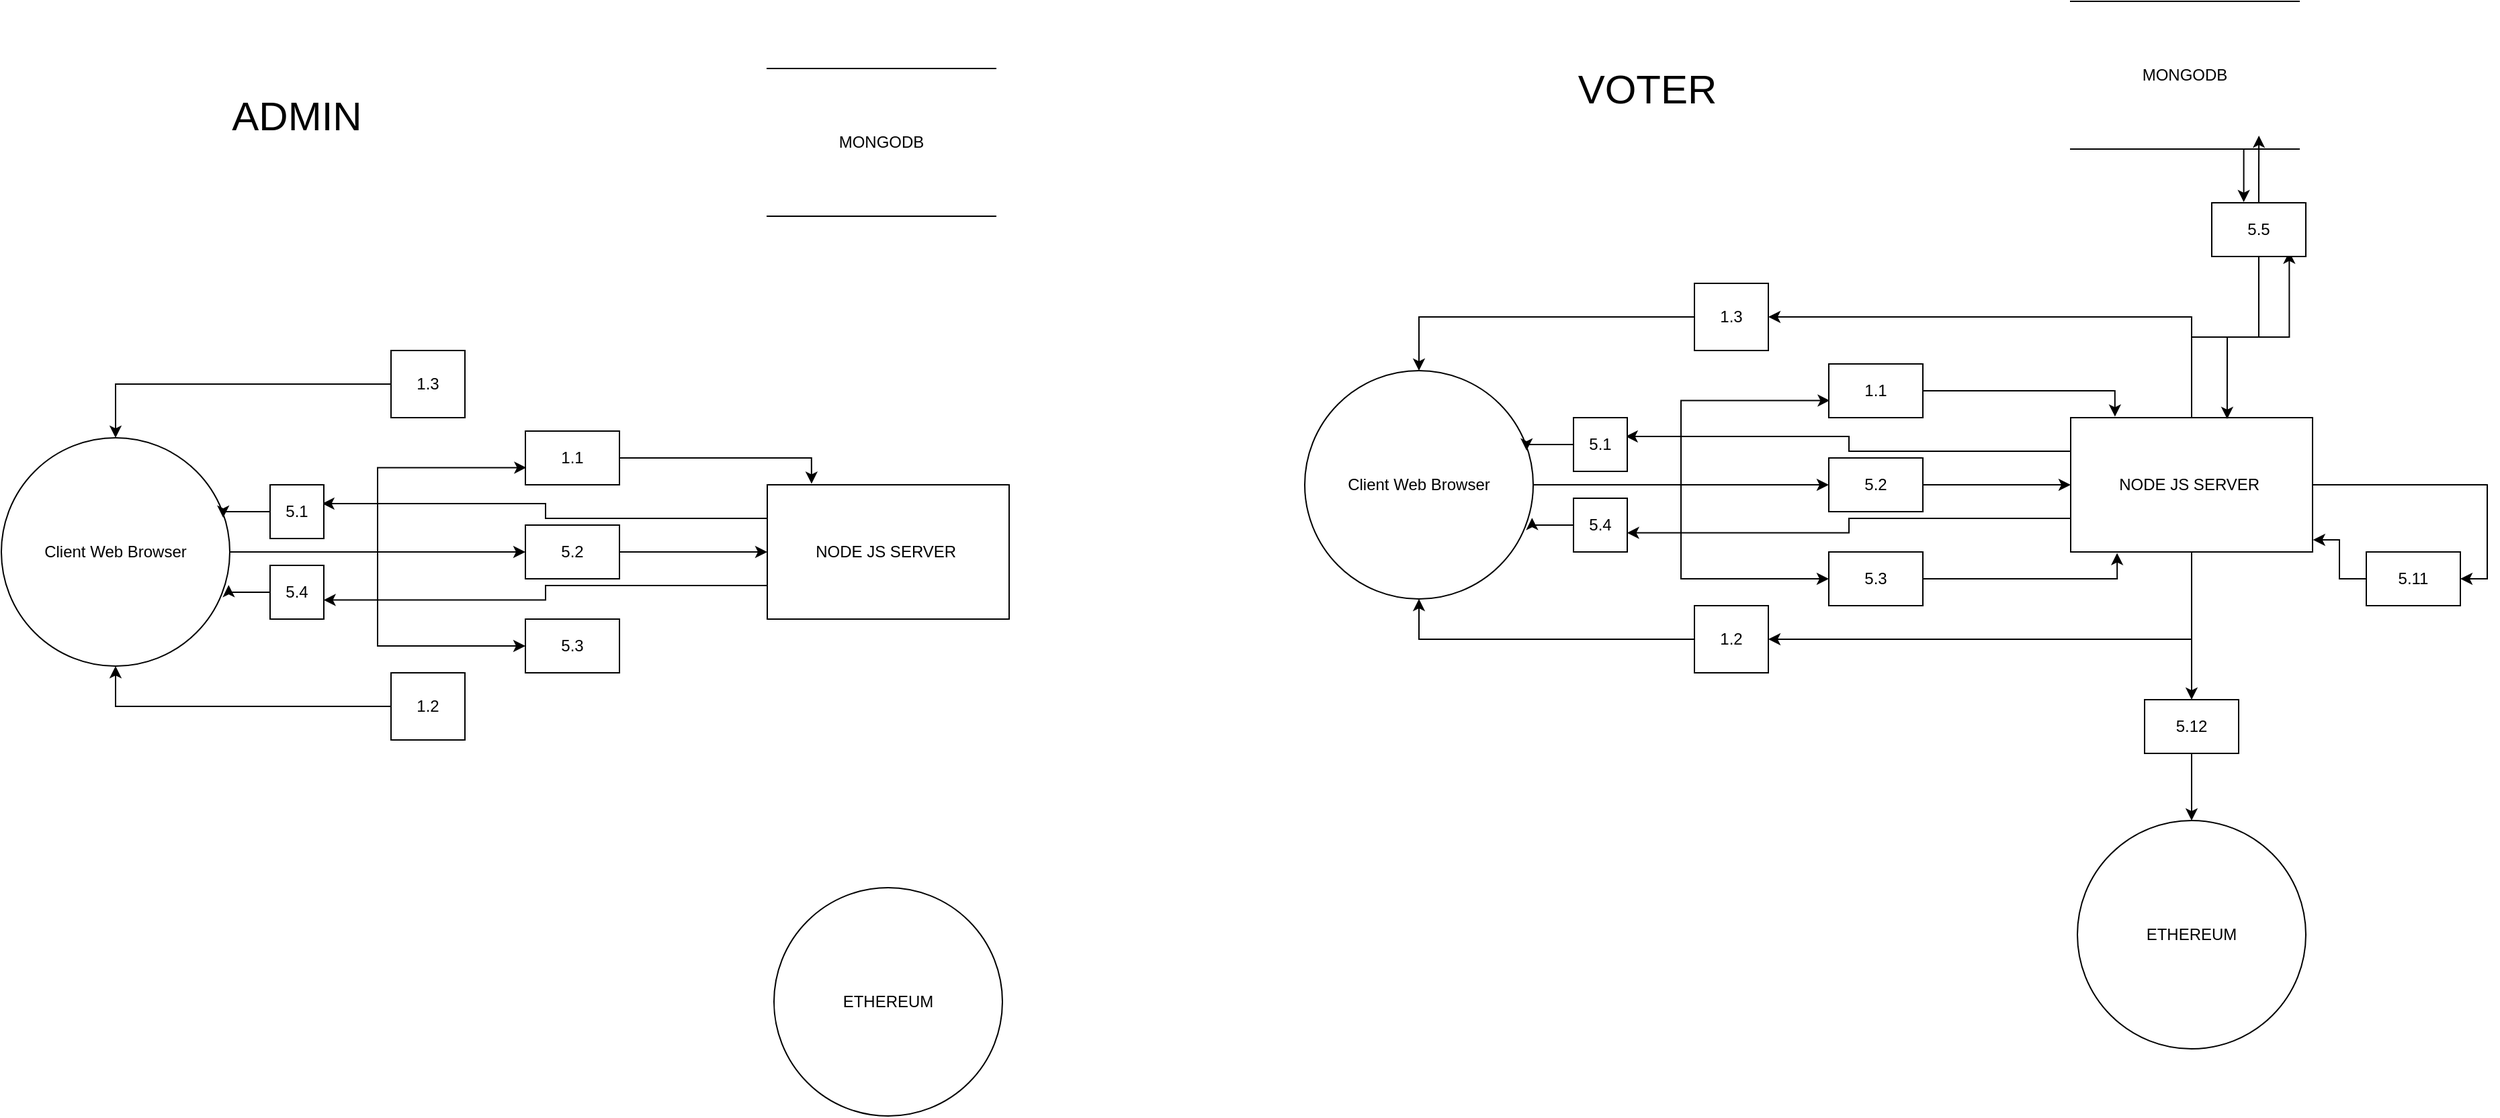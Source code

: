 <mxfile version="24.7.16">
  <diagram name="Page-1" id="lxv5FMv6K4h8PS2ND3wO">
    <mxGraphModel dx="2501" dy="2087" grid="1" gridSize="10" guides="1" tooltips="1" connect="1" arrows="1" fold="1" page="1" pageScale="1" pageWidth="850" pageHeight="1100" math="0" shadow="0">
      <root>
        <mxCell id="0" />
        <mxCell id="1" parent="0" />
        <mxCell id="63IlsyqGjVsd49jZ4odT-6" value="" style="edgeStyle=orthogonalEdgeStyle;rounded=0;orthogonalLoop=1;jettySize=auto;html=1;entryX=0.183;entryY=-0.008;entryDx=0;entryDy=0;entryPerimeter=0;" edge="1" parent="1" source="63IlsyqGjVsd49jZ4odT-8" target="63IlsyqGjVsd49jZ4odT-2">
          <mxGeometry relative="1" as="geometry">
            <mxPoint x="410" y="310" as="targetPoint" />
          </mxGeometry>
        </mxCell>
        <mxCell id="63IlsyqGjVsd49jZ4odT-11" style="edgeStyle=orthogonalEdgeStyle;rounded=0;orthogonalLoop=1;jettySize=auto;html=1;entryX=0;entryY=0.5;entryDx=0;entryDy=0;" edge="1" parent="1" source="63IlsyqGjVsd49jZ4odT-1" target="63IlsyqGjVsd49jZ4odT-9">
          <mxGeometry relative="1" as="geometry" />
        </mxCell>
        <mxCell id="63IlsyqGjVsd49jZ4odT-14" style="edgeStyle=orthogonalEdgeStyle;rounded=0;orthogonalLoop=1;jettySize=auto;html=1;entryX=0;entryY=0.5;entryDx=0;entryDy=0;" edge="1" parent="1" source="63IlsyqGjVsd49jZ4odT-1" target="63IlsyqGjVsd49jZ4odT-10">
          <mxGeometry relative="1" as="geometry" />
        </mxCell>
        <mxCell id="63IlsyqGjVsd49jZ4odT-1" value="Client Web Browser" style="ellipse;whiteSpace=wrap;html=1;aspect=fixed;" vertex="1" parent="1">
          <mxGeometry x="-110" y="185" width="170" height="170" as="geometry" />
        </mxCell>
        <mxCell id="63IlsyqGjVsd49jZ4odT-16" value="" style="edgeStyle=orthogonalEdgeStyle;rounded=0;orthogonalLoop=1;jettySize=auto;html=1;" edge="1" parent="1" source="63IlsyqGjVsd49jZ4odT-2" target="63IlsyqGjVsd49jZ4odT-15">
          <mxGeometry relative="1" as="geometry">
            <Array as="points">
              <mxPoint x="550" y="385" />
            </Array>
          </mxGeometry>
        </mxCell>
        <mxCell id="63IlsyqGjVsd49jZ4odT-35" value="" style="edgeStyle=orthogonalEdgeStyle;rounded=0;orthogonalLoop=1;jettySize=auto;html=1;" edge="1" parent="1" source="63IlsyqGjVsd49jZ4odT-2" target="63IlsyqGjVsd49jZ4odT-34">
          <mxGeometry relative="1" as="geometry">
            <Array as="points">
              <mxPoint x="550" y="145" />
            </Array>
          </mxGeometry>
        </mxCell>
        <mxCell id="63IlsyqGjVsd49jZ4odT-49" style="edgeStyle=orthogonalEdgeStyle;rounded=0;orthogonalLoop=1;jettySize=auto;html=1;entryX=0.5;entryY=0;entryDx=0;entryDy=0;" edge="1" parent="1" source="63IlsyqGjVsd49jZ4odT-50" target="63IlsyqGjVsd49jZ4odT-3">
          <mxGeometry relative="1" as="geometry" />
        </mxCell>
        <mxCell id="63IlsyqGjVsd49jZ4odT-58" style="edgeStyle=orthogonalEdgeStyle;rounded=0;orthogonalLoop=1;jettySize=auto;html=1;entryX=1;entryY=0.5;entryDx=0;entryDy=0;" edge="1" parent="1" source="63IlsyqGjVsd49jZ4odT-2" target="63IlsyqGjVsd49jZ4odT-56">
          <mxGeometry relative="1" as="geometry" />
        </mxCell>
        <mxCell id="63IlsyqGjVsd49jZ4odT-2" value="NODE JS SERVER&amp;nbsp;" style="rounded=0;whiteSpace=wrap;html=1;" vertex="1" parent="1">
          <mxGeometry x="460" y="220" width="180" height="100" as="geometry" />
        </mxCell>
        <mxCell id="63IlsyqGjVsd49jZ4odT-3" value="ETHEREUM" style="ellipse;whiteSpace=wrap;html=1;aspect=fixed;" vertex="1" parent="1">
          <mxGeometry x="465" y="520" width="170" height="170" as="geometry" />
        </mxCell>
        <mxCell id="63IlsyqGjVsd49jZ4odT-4" value="MONGODB" style="html=1;dashed=0;whiteSpace=wrap;shape=partialRectangle;right=0;left=0;" vertex="1" parent="1">
          <mxGeometry x="460" y="-90" width="170" height="110" as="geometry" />
        </mxCell>
        <mxCell id="63IlsyqGjVsd49jZ4odT-7" value="" style="edgeStyle=orthogonalEdgeStyle;rounded=0;orthogonalLoop=1;jettySize=auto;html=1;entryX=0.01;entryY=0.68;entryDx=0;entryDy=0;entryPerimeter=0;" edge="1" parent="1" source="63IlsyqGjVsd49jZ4odT-1" target="63IlsyqGjVsd49jZ4odT-8">
          <mxGeometry relative="1" as="geometry">
            <mxPoint x="290" y="325" as="sourcePoint" />
            <mxPoint x="460" y="300" as="targetPoint" />
          </mxGeometry>
        </mxCell>
        <mxCell id="63IlsyqGjVsd49jZ4odT-8" value="1.1" style="rounded=0;whiteSpace=wrap;html=1;" vertex="1" parent="1">
          <mxGeometry x="280" y="180" width="70" height="40" as="geometry" />
        </mxCell>
        <mxCell id="63IlsyqGjVsd49jZ4odT-9" value="5.2" style="rounded=0;whiteSpace=wrap;html=1;" vertex="1" parent="1">
          <mxGeometry x="280" y="250" width="70" height="40" as="geometry" />
        </mxCell>
        <mxCell id="63IlsyqGjVsd49jZ4odT-10" value="5.3" style="rounded=0;whiteSpace=wrap;html=1;" vertex="1" parent="1">
          <mxGeometry x="280" y="320" width="70" height="40" as="geometry" />
        </mxCell>
        <mxCell id="63IlsyqGjVsd49jZ4odT-12" style="edgeStyle=orthogonalEdgeStyle;rounded=0;orthogonalLoop=1;jettySize=auto;html=1;entryX=0;entryY=0.5;entryDx=0;entryDy=0;" edge="1" parent="1" source="63IlsyqGjVsd49jZ4odT-9" target="63IlsyqGjVsd49jZ4odT-2">
          <mxGeometry relative="1" as="geometry">
            <Array as="points">
              <mxPoint x="410" y="270" />
              <mxPoint x="410" y="270" />
            </Array>
          </mxGeometry>
        </mxCell>
        <mxCell id="63IlsyqGjVsd49jZ4odT-13" style="edgeStyle=orthogonalEdgeStyle;rounded=0;orthogonalLoop=1;jettySize=auto;html=1;entryX=0.192;entryY=1.008;entryDx=0;entryDy=0;entryPerimeter=0;" edge="1" parent="1" source="63IlsyqGjVsd49jZ4odT-10" target="63IlsyqGjVsd49jZ4odT-2">
          <mxGeometry relative="1" as="geometry">
            <mxPoint x="490" y="320" as="targetPoint" />
          </mxGeometry>
        </mxCell>
        <mxCell id="63IlsyqGjVsd49jZ4odT-17" style="edgeStyle=orthogonalEdgeStyle;rounded=0;orthogonalLoop=1;jettySize=auto;html=1;entryX=0.5;entryY=1;entryDx=0;entryDy=0;" edge="1" parent="1" source="63IlsyqGjVsd49jZ4odT-15" target="63IlsyqGjVsd49jZ4odT-1">
          <mxGeometry relative="1" as="geometry" />
        </mxCell>
        <mxCell id="63IlsyqGjVsd49jZ4odT-15" value="1.2" style="rounded=0;whiteSpace=wrap;html=1;" vertex="1" parent="1">
          <mxGeometry x="180" y="360" width="55" height="50" as="geometry" />
        </mxCell>
        <mxCell id="63IlsyqGjVsd49jZ4odT-36" style="edgeStyle=orthogonalEdgeStyle;rounded=0;orthogonalLoop=1;jettySize=auto;html=1;entryX=0.5;entryY=0;entryDx=0;entryDy=0;" edge="1" parent="1" source="63IlsyqGjVsd49jZ4odT-34" target="63IlsyqGjVsd49jZ4odT-1">
          <mxGeometry relative="1" as="geometry" />
        </mxCell>
        <mxCell id="63IlsyqGjVsd49jZ4odT-34" value="1.3" style="rounded=0;whiteSpace=wrap;html=1;" vertex="1" parent="1">
          <mxGeometry x="180" y="120" width="55" height="50" as="geometry" />
        </mxCell>
        <mxCell id="63IlsyqGjVsd49jZ4odT-40" style="edgeStyle=orthogonalEdgeStyle;rounded=0;orthogonalLoop=1;jettySize=auto;html=1;exitX=0;exitY=0.25;exitDx=0;exitDy=0;entryX=0.971;entryY=0.35;entryDx=0;entryDy=0;entryPerimeter=0;" edge="1" parent="1" source="63IlsyqGjVsd49jZ4odT-42" target="63IlsyqGjVsd49jZ4odT-1">
          <mxGeometry relative="1" as="geometry">
            <Array as="points">
              <mxPoint x="90" y="240" />
              <mxPoint x="55" y="240" />
            </Array>
          </mxGeometry>
        </mxCell>
        <mxCell id="63IlsyqGjVsd49jZ4odT-41" style="edgeStyle=orthogonalEdgeStyle;rounded=0;orthogonalLoop=1;jettySize=auto;html=1;exitX=0;exitY=0.75;exitDx=0;exitDy=0;entryX=0.995;entryY=0.645;entryDx=0;entryDy=0;entryPerimeter=0;" edge="1" parent="1" source="63IlsyqGjVsd49jZ4odT-44" target="63IlsyqGjVsd49jZ4odT-1">
          <mxGeometry relative="1" as="geometry">
            <Array as="points">
              <mxPoint x="90" y="300" />
              <mxPoint x="59" y="300" />
            </Array>
          </mxGeometry>
        </mxCell>
        <mxCell id="63IlsyqGjVsd49jZ4odT-43" value="" style="edgeStyle=orthogonalEdgeStyle;rounded=0;orthogonalLoop=1;jettySize=auto;html=1;exitX=0;exitY=0.25;exitDx=0;exitDy=0;entryX=0.971;entryY=0.35;entryDx=0;entryDy=0;entryPerimeter=0;" edge="1" parent="1" source="63IlsyqGjVsd49jZ4odT-2" target="63IlsyqGjVsd49jZ4odT-42">
          <mxGeometry relative="1" as="geometry">
            <mxPoint x="460" y="245" as="sourcePoint" />
            <mxPoint x="55" y="245" as="targetPoint" />
          </mxGeometry>
        </mxCell>
        <mxCell id="63IlsyqGjVsd49jZ4odT-42" value="5.1" style="rounded=0;whiteSpace=wrap;html=1;" vertex="1" parent="1">
          <mxGeometry x="90" y="220" width="40" height="40" as="geometry" />
        </mxCell>
        <mxCell id="63IlsyqGjVsd49jZ4odT-45" value="" style="edgeStyle=orthogonalEdgeStyle;rounded=0;orthogonalLoop=1;jettySize=auto;html=1;exitX=0;exitY=0.75;exitDx=0;exitDy=0;entryX=0.995;entryY=0.645;entryDx=0;entryDy=0;entryPerimeter=0;" edge="1" parent="1" source="63IlsyqGjVsd49jZ4odT-2" target="63IlsyqGjVsd49jZ4odT-44">
          <mxGeometry relative="1" as="geometry">
            <mxPoint x="460" y="295" as="sourcePoint" />
            <mxPoint x="59" y="295" as="targetPoint" />
          </mxGeometry>
        </mxCell>
        <mxCell id="63IlsyqGjVsd49jZ4odT-44" value="5.4" style="rounded=0;whiteSpace=wrap;html=1;" vertex="1" parent="1">
          <mxGeometry x="90" y="280" width="40" height="40" as="geometry" />
        </mxCell>
        <mxCell id="63IlsyqGjVsd49jZ4odT-46" style="edgeStyle=orthogonalEdgeStyle;rounded=0;orthogonalLoop=1;jettySize=auto;html=1;entryX=0.824;entryY=0.909;entryDx=0;entryDy=0;entryPerimeter=0;" edge="1" parent="1" source="63IlsyqGjVsd49jZ4odT-47" target="63IlsyqGjVsd49jZ4odT-4">
          <mxGeometry relative="1" as="geometry" />
        </mxCell>
        <mxCell id="63IlsyqGjVsd49jZ4odT-48" value="" style="edgeStyle=orthogonalEdgeStyle;rounded=0;orthogonalLoop=1;jettySize=auto;html=1;entryX=0.824;entryY=0.909;entryDx=0;entryDy=0;entryPerimeter=0;" edge="1" parent="1" source="63IlsyqGjVsd49jZ4odT-2" target="63IlsyqGjVsd49jZ4odT-47">
          <mxGeometry relative="1" as="geometry">
            <mxPoint x="550" y="220" as="sourcePoint" />
            <mxPoint x="600" y="20" as="targetPoint" />
          </mxGeometry>
        </mxCell>
        <mxCell id="63IlsyqGjVsd49jZ4odT-47" value="5.5" style="rounded=0;whiteSpace=wrap;html=1;" vertex="1" parent="1">
          <mxGeometry x="565" y="60" width="70" height="40" as="geometry" />
        </mxCell>
        <mxCell id="63IlsyqGjVsd49jZ4odT-51" value="" style="edgeStyle=orthogonalEdgeStyle;rounded=0;orthogonalLoop=1;jettySize=auto;html=1;entryX=0.5;entryY=0;entryDx=0;entryDy=0;" edge="1" parent="1" source="63IlsyqGjVsd49jZ4odT-2" target="63IlsyqGjVsd49jZ4odT-50">
          <mxGeometry relative="1" as="geometry">
            <mxPoint x="550" y="320" as="sourcePoint" />
            <mxPoint x="550" y="520" as="targetPoint" />
          </mxGeometry>
        </mxCell>
        <mxCell id="63IlsyqGjVsd49jZ4odT-50" value="5.12" style="rounded=0;whiteSpace=wrap;html=1;" vertex="1" parent="1">
          <mxGeometry x="515" y="430" width="70" height="40" as="geometry" />
        </mxCell>
        <mxCell id="63IlsyqGjVsd49jZ4odT-52" style="edgeStyle=orthogonalEdgeStyle;rounded=0;orthogonalLoop=1;jettySize=auto;html=1;exitX=0.75;exitY=1;exitDx=0;exitDy=0;entryX=0.34;entryY=-0.013;entryDx=0;entryDy=0;entryPerimeter=0;" edge="1" parent="1" source="63IlsyqGjVsd49jZ4odT-4" target="63IlsyqGjVsd49jZ4odT-47">
          <mxGeometry relative="1" as="geometry" />
        </mxCell>
        <mxCell id="63IlsyqGjVsd49jZ4odT-53" style="edgeStyle=orthogonalEdgeStyle;rounded=0;orthogonalLoop=1;jettySize=auto;html=1;exitX=0.5;exitY=1;exitDx=0;exitDy=0;entryX=0.647;entryY=0.01;entryDx=0;entryDy=0;entryPerimeter=0;" edge="1" parent="1" source="63IlsyqGjVsd49jZ4odT-47" target="63IlsyqGjVsd49jZ4odT-2">
          <mxGeometry relative="1" as="geometry" />
        </mxCell>
        <mxCell id="63IlsyqGjVsd49jZ4odT-56" value="5.11" style="rounded=0;whiteSpace=wrap;html=1;" vertex="1" parent="1">
          <mxGeometry x="680" y="320" width="70" height="40" as="geometry" />
        </mxCell>
        <mxCell id="63IlsyqGjVsd49jZ4odT-59" style="edgeStyle=orthogonalEdgeStyle;rounded=0;orthogonalLoop=1;jettySize=auto;html=1;exitX=0;exitY=0.5;exitDx=0;exitDy=0;entryX=1.002;entryY=0.91;entryDx=0;entryDy=0;entryPerimeter=0;" edge="1" parent="1" source="63IlsyqGjVsd49jZ4odT-56" target="63IlsyqGjVsd49jZ4odT-2">
          <mxGeometry relative="1" as="geometry" />
        </mxCell>
        <mxCell id="63IlsyqGjVsd49jZ4odT-60" value="" style="edgeStyle=orthogonalEdgeStyle;rounded=0;orthogonalLoop=1;jettySize=auto;html=1;entryX=0.183;entryY=-0.008;entryDx=0;entryDy=0;entryPerimeter=0;" edge="1" parent="1" source="63IlsyqGjVsd49jZ4odT-72" target="63IlsyqGjVsd49jZ4odT-68">
          <mxGeometry relative="1" as="geometry">
            <mxPoint x="-560" y="360" as="targetPoint" />
          </mxGeometry>
        </mxCell>
        <mxCell id="63IlsyqGjVsd49jZ4odT-61" style="edgeStyle=orthogonalEdgeStyle;rounded=0;orthogonalLoop=1;jettySize=auto;html=1;entryX=0;entryY=0.5;entryDx=0;entryDy=0;" edge="1" parent="1" source="63IlsyqGjVsd49jZ4odT-63" target="63IlsyqGjVsd49jZ4odT-73">
          <mxGeometry relative="1" as="geometry" />
        </mxCell>
        <mxCell id="63IlsyqGjVsd49jZ4odT-62" style="edgeStyle=orthogonalEdgeStyle;rounded=0;orthogonalLoop=1;jettySize=auto;html=1;entryX=0;entryY=0.5;entryDx=0;entryDy=0;" edge="1" parent="1" source="63IlsyqGjVsd49jZ4odT-63" target="63IlsyqGjVsd49jZ4odT-74">
          <mxGeometry relative="1" as="geometry" />
        </mxCell>
        <mxCell id="63IlsyqGjVsd49jZ4odT-63" value="Client Web Browser" style="ellipse;whiteSpace=wrap;html=1;aspect=fixed;" vertex="1" parent="1">
          <mxGeometry x="-1080" y="235" width="170" height="170" as="geometry" />
        </mxCell>
        <mxCell id="63IlsyqGjVsd49jZ4odT-68" value="NODE JS SERVER&amp;nbsp;" style="rounded=0;whiteSpace=wrap;html=1;" vertex="1" parent="1">
          <mxGeometry x="-510" y="270" width="180" height="100" as="geometry" />
        </mxCell>
        <mxCell id="63IlsyqGjVsd49jZ4odT-69" value="ETHEREUM" style="ellipse;whiteSpace=wrap;html=1;aspect=fixed;" vertex="1" parent="1">
          <mxGeometry x="-505" y="570" width="170" height="170" as="geometry" />
        </mxCell>
        <mxCell id="63IlsyqGjVsd49jZ4odT-70" value="MONGODB" style="html=1;dashed=0;whiteSpace=wrap;shape=partialRectangle;right=0;left=0;" vertex="1" parent="1">
          <mxGeometry x="-510" y="-40" width="170" height="110" as="geometry" />
        </mxCell>
        <mxCell id="63IlsyqGjVsd49jZ4odT-71" value="" style="edgeStyle=orthogonalEdgeStyle;rounded=0;orthogonalLoop=1;jettySize=auto;html=1;entryX=0.01;entryY=0.68;entryDx=0;entryDy=0;entryPerimeter=0;" edge="1" parent="1" source="63IlsyqGjVsd49jZ4odT-63" target="63IlsyqGjVsd49jZ4odT-72">
          <mxGeometry relative="1" as="geometry">
            <mxPoint x="-680" y="375" as="sourcePoint" />
            <mxPoint x="-510" y="350" as="targetPoint" />
          </mxGeometry>
        </mxCell>
        <mxCell id="63IlsyqGjVsd49jZ4odT-72" value="1.1" style="rounded=0;whiteSpace=wrap;html=1;" vertex="1" parent="1">
          <mxGeometry x="-690" y="230" width="70" height="40" as="geometry" />
        </mxCell>
        <mxCell id="63IlsyqGjVsd49jZ4odT-73" value="5.2" style="rounded=0;whiteSpace=wrap;html=1;" vertex="1" parent="1">
          <mxGeometry x="-690" y="300" width="70" height="40" as="geometry" />
        </mxCell>
        <mxCell id="63IlsyqGjVsd49jZ4odT-74" value="5.3" style="rounded=0;whiteSpace=wrap;html=1;" vertex="1" parent="1">
          <mxGeometry x="-690" y="370" width="70" height="40" as="geometry" />
        </mxCell>
        <mxCell id="63IlsyqGjVsd49jZ4odT-75" style="edgeStyle=orthogonalEdgeStyle;rounded=0;orthogonalLoop=1;jettySize=auto;html=1;entryX=0;entryY=0.5;entryDx=0;entryDy=0;" edge="1" parent="1" source="63IlsyqGjVsd49jZ4odT-73" target="63IlsyqGjVsd49jZ4odT-68">
          <mxGeometry relative="1" as="geometry">
            <Array as="points">
              <mxPoint x="-560" y="320" />
              <mxPoint x="-560" y="320" />
            </Array>
          </mxGeometry>
        </mxCell>
        <mxCell id="63IlsyqGjVsd49jZ4odT-77" style="edgeStyle=orthogonalEdgeStyle;rounded=0;orthogonalLoop=1;jettySize=auto;html=1;entryX=0.5;entryY=1;entryDx=0;entryDy=0;" edge="1" parent="1" source="63IlsyqGjVsd49jZ4odT-78" target="63IlsyqGjVsd49jZ4odT-63">
          <mxGeometry relative="1" as="geometry" />
        </mxCell>
        <mxCell id="63IlsyqGjVsd49jZ4odT-78" value="1.2" style="rounded=0;whiteSpace=wrap;html=1;" vertex="1" parent="1">
          <mxGeometry x="-790" y="410" width="55" height="50" as="geometry" />
        </mxCell>
        <mxCell id="63IlsyqGjVsd49jZ4odT-79" style="edgeStyle=orthogonalEdgeStyle;rounded=0;orthogonalLoop=1;jettySize=auto;html=1;entryX=0.5;entryY=0;entryDx=0;entryDy=0;" edge="1" parent="1" source="63IlsyqGjVsd49jZ4odT-80" target="63IlsyqGjVsd49jZ4odT-63">
          <mxGeometry relative="1" as="geometry" />
        </mxCell>
        <mxCell id="63IlsyqGjVsd49jZ4odT-80" value="1.3" style="rounded=0;whiteSpace=wrap;html=1;" vertex="1" parent="1">
          <mxGeometry x="-790" y="170" width="55" height="50" as="geometry" />
        </mxCell>
        <mxCell id="63IlsyqGjVsd49jZ4odT-81" style="edgeStyle=orthogonalEdgeStyle;rounded=0;orthogonalLoop=1;jettySize=auto;html=1;exitX=0;exitY=0.25;exitDx=0;exitDy=0;entryX=0.971;entryY=0.35;entryDx=0;entryDy=0;entryPerimeter=0;" edge="1" parent="1" source="63IlsyqGjVsd49jZ4odT-84" target="63IlsyqGjVsd49jZ4odT-63">
          <mxGeometry relative="1" as="geometry">
            <Array as="points">
              <mxPoint x="-880" y="290" />
              <mxPoint x="-915" y="290" />
            </Array>
          </mxGeometry>
        </mxCell>
        <mxCell id="63IlsyqGjVsd49jZ4odT-82" style="edgeStyle=orthogonalEdgeStyle;rounded=0;orthogonalLoop=1;jettySize=auto;html=1;exitX=0;exitY=0.75;exitDx=0;exitDy=0;entryX=0.995;entryY=0.645;entryDx=0;entryDy=0;entryPerimeter=0;" edge="1" parent="1" source="63IlsyqGjVsd49jZ4odT-86" target="63IlsyqGjVsd49jZ4odT-63">
          <mxGeometry relative="1" as="geometry">
            <Array as="points">
              <mxPoint x="-880" y="350" />
              <mxPoint x="-911" y="350" />
            </Array>
          </mxGeometry>
        </mxCell>
        <mxCell id="63IlsyqGjVsd49jZ4odT-83" value="" style="edgeStyle=orthogonalEdgeStyle;rounded=0;orthogonalLoop=1;jettySize=auto;html=1;exitX=0;exitY=0.25;exitDx=0;exitDy=0;entryX=0.971;entryY=0.35;entryDx=0;entryDy=0;entryPerimeter=0;" edge="1" parent="1" source="63IlsyqGjVsd49jZ4odT-68" target="63IlsyqGjVsd49jZ4odT-84">
          <mxGeometry relative="1" as="geometry">
            <mxPoint x="-510" y="295" as="sourcePoint" />
            <mxPoint x="-915" y="295" as="targetPoint" />
          </mxGeometry>
        </mxCell>
        <mxCell id="63IlsyqGjVsd49jZ4odT-84" value="5.1" style="rounded=0;whiteSpace=wrap;html=1;" vertex="1" parent="1">
          <mxGeometry x="-880" y="270" width="40" height="40" as="geometry" />
        </mxCell>
        <mxCell id="63IlsyqGjVsd49jZ4odT-85" value="" style="edgeStyle=orthogonalEdgeStyle;rounded=0;orthogonalLoop=1;jettySize=auto;html=1;exitX=0;exitY=0.75;exitDx=0;exitDy=0;entryX=0.995;entryY=0.645;entryDx=0;entryDy=0;entryPerimeter=0;" edge="1" parent="1" source="63IlsyqGjVsd49jZ4odT-68" target="63IlsyqGjVsd49jZ4odT-86">
          <mxGeometry relative="1" as="geometry">
            <mxPoint x="-510" y="345" as="sourcePoint" />
            <mxPoint x="-911" y="345" as="targetPoint" />
          </mxGeometry>
        </mxCell>
        <mxCell id="63IlsyqGjVsd49jZ4odT-86" value="5.4" style="rounded=0;whiteSpace=wrap;html=1;" vertex="1" parent="1">
          <mxGeometry x="-880" y="330" width="40" height="40" as="geometry" />
        </mxCell>
        <mxCell id="63IlsyqGjVsd49jZ4odT-96" value="&lt;font style=&quot;font-size: 30px;&quot;&gt;VOTER&lt;/font&gt;" style="text;html=1;align=center;verticalAlign=middle;whiteSpace=wrap;rounded=0;" vertex="1" parent="1">
          <mxGeometry x="90" y="-60" width="110" height="70" as="geometry" />
        </mxCell>
        <mxCell id="63IlsyqGjVsd49jZ4odT-97" value="&lt;font style=&quot;font-size: 30px;&quot;&gt;ADMIN&lt;/font&gt;" style="text;html=1;align=center;verticalAlign=middle;whiteSpace=wrap;rounded=0;" vertex="1" parent="1">
          <mxGeometry x="-915" y="-40" width="110" height="70" as="geometry" />
        </mxCell>
      </root>
    </mxGraphModel>
  </diagram>
</mxfile>
